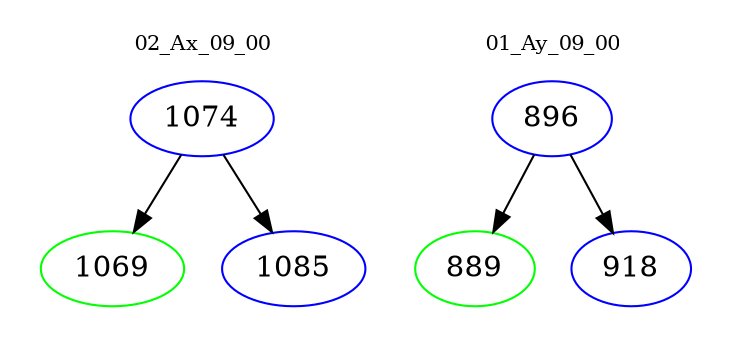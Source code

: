 digraph{
subgraph cluster_0 {
color = white
label = "02_Ax_09_00";
fontsize=10;
T0_1074 [label="1074", color="blue"]
T0_1074 -> T0_1069 [color="black"]
T0_1069 [label="1069", color="green"]
T0_1074 -> T0_1085 [color="black"]
T0_1085 [label="1085", color="blue"]
}
subgraph cluster_1 {
color = white
label = "01_Ay_09_00";
fontsize=10;
T1_896 [label="896", color="blue"]
T1_896 -> T1_889 [color="black"]
T1_889 [label="889", color="green"]
T1_896 -> T1_918 [color="black"]
T1_918 [label="918", color="blue"]
}
}
